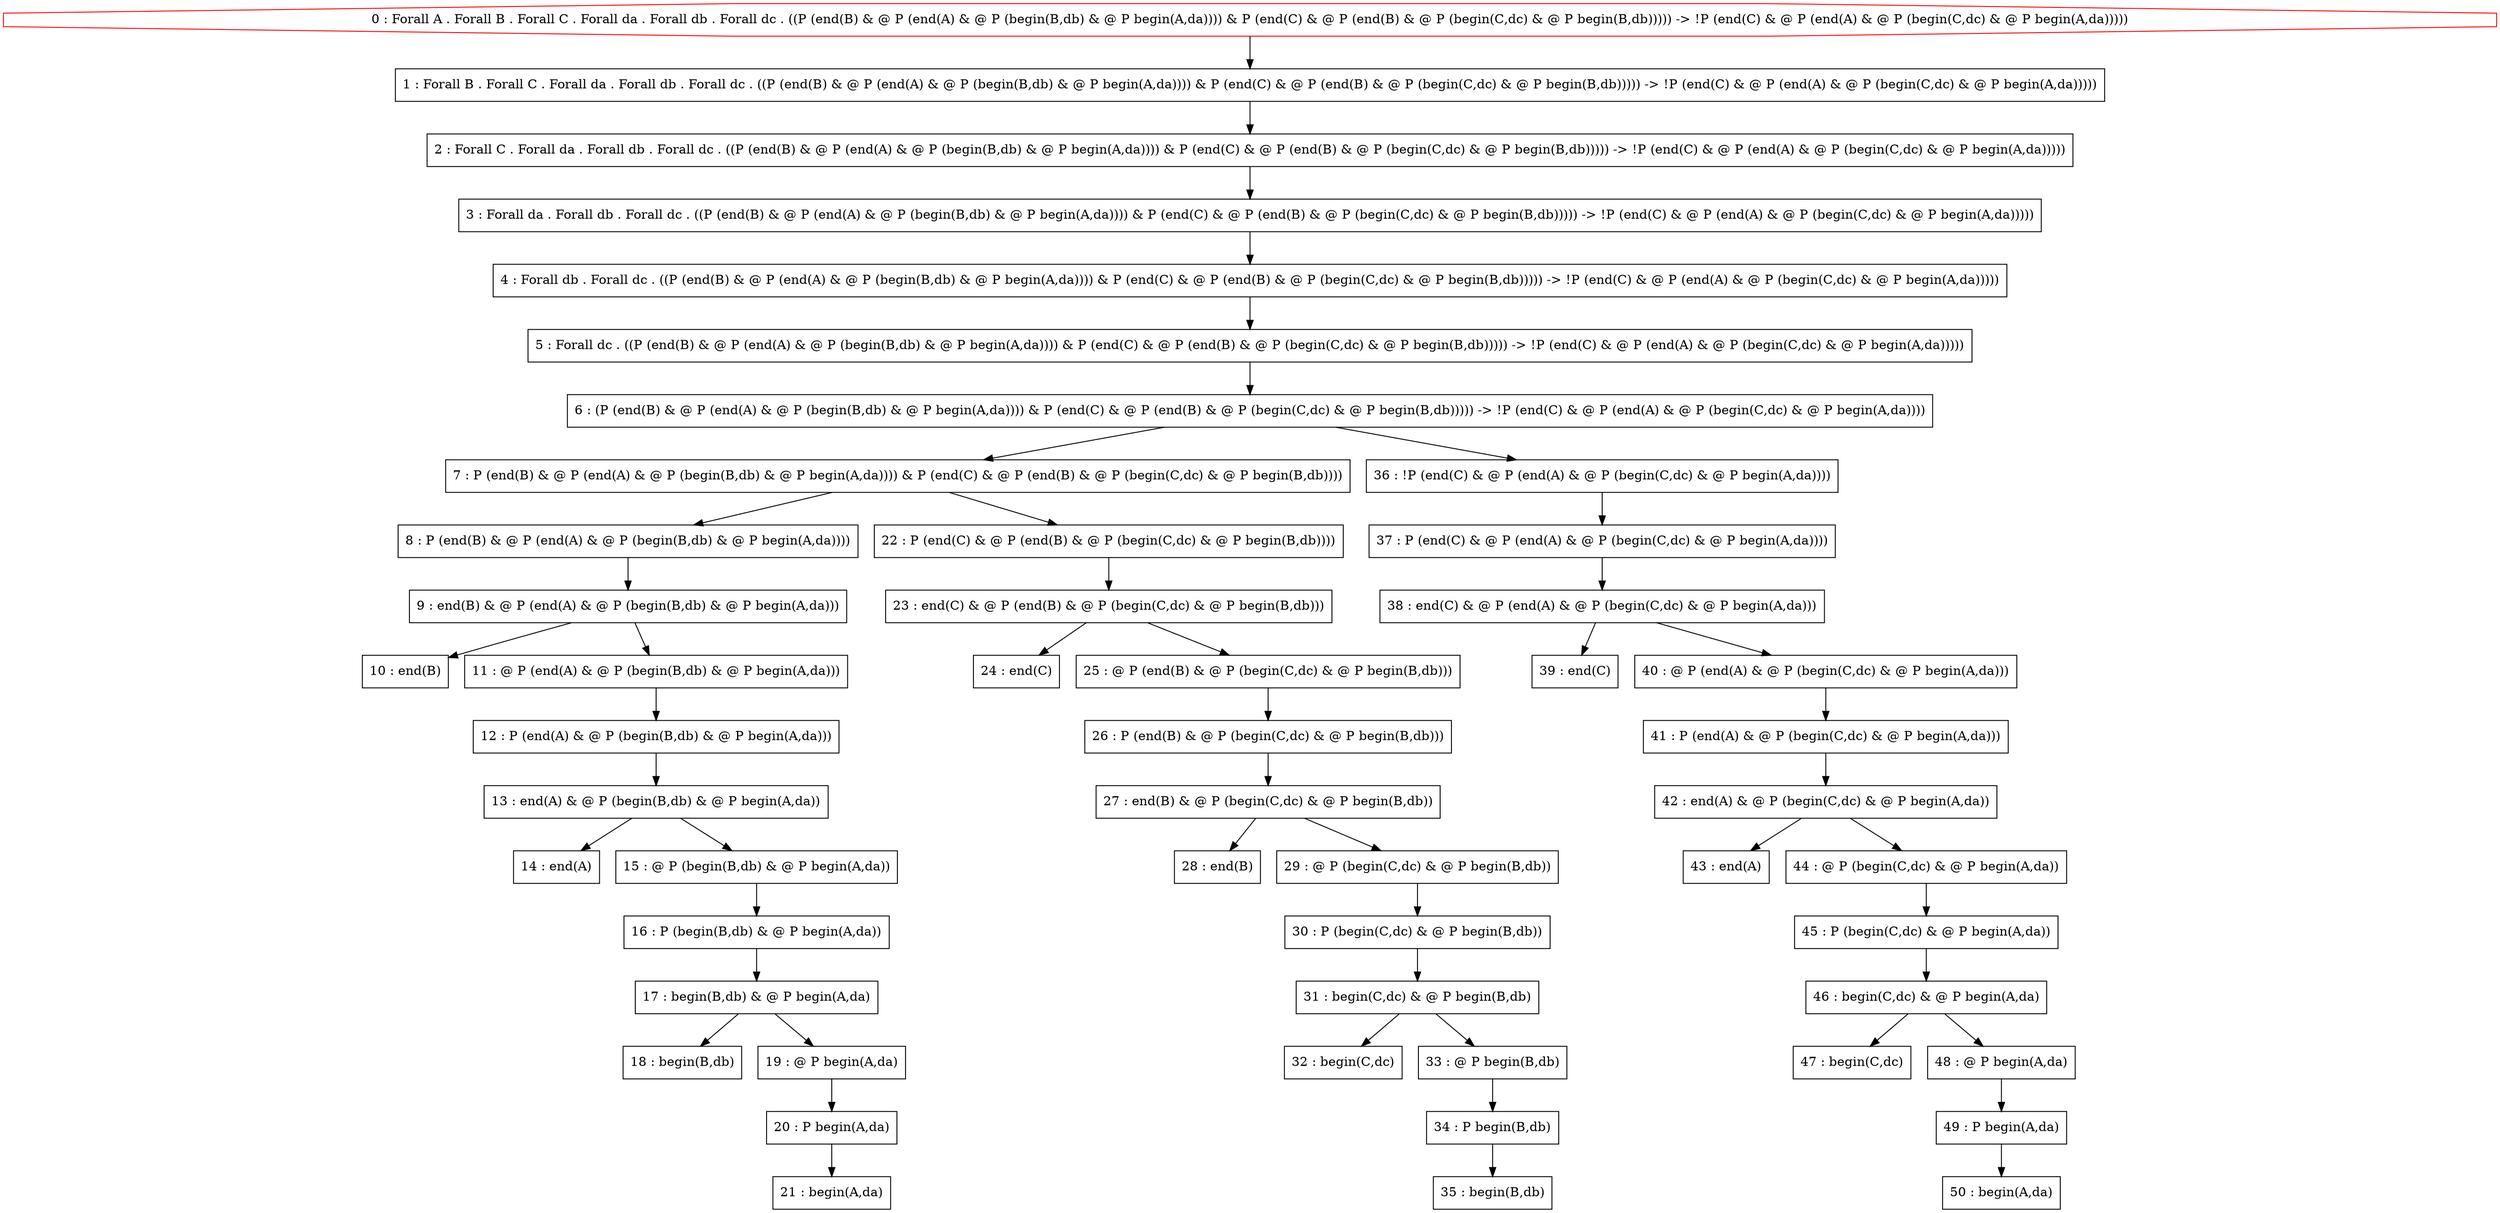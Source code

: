 digraph G {
  0 [shape=octagon, color=red, label="0 : Forall A . Forall B . Forall C . Forall da . Forall db . Forall dc . ((P (end(B) & @ P (end(A) & @ P (begin(B,db) & @ P begin(A,da)))) & P (end(C) & @ P (end(B) & @ P (begin(C,dc) & @ P begin(B,db))))) -> !P (end(C) & @ P (end(A) & @ P (begin(C,dc) & @ P begin(A,da)))))"]
  1 [shape=box, label="1 : Forall B . Forall C . Forall da . Forall db . Forall dc . ((P (end(B) & @ P (end(A) & @ P (begin(B,db) & @ P begin(A,da)))) & P (end(C) & @ P (end(B) & @ P (begin(C,dc) & @ P begin(B,db))))) -> !P (end(C) & @ P (end(A) & @ P (begin(C,dc) & @ P begin(A,da)))))"]
  2 [shape=box, label="2 : Forall C . Forall da . Forall db . Forall dc . ((P (end(B) & @ P (end(A) & @ P (begin(B,db) & @ P begin(A,da)))) & P (end(C) & @ P (end(B) & @ P (begin(C,dc) & @ P begin(B,db))))) -> !P (end(C) & @ P (end(A) & @ P (begin(C,dc) & @ P begin(A,da)))))"]
  3 [shape=box, label="3 : Forall da . Forall db . Forall dc . ((P (end(B) & @ P (end(A) & @ P (begin(B,db) & @ P begin(A,da)))) & P (end(C) & @ P (end(B) & @ P (begin(C,dc) & @ P begin(B,db))))) -> !P (end(C) & @ P (end(A) & @ P (begin(C,dc) & @ P begin(A,da)))))"]
  4 [shape=box, label="4 : Forall db . Forall dc . ((P (end(B) & @ P (end(A) & @ P (begin(B,db) & @ P begin(A,da)))) & P (end(C) & @ P (end(B) & @ P (begin(C,dc) & @ P begin(B,db))))) -> !P (end(C) & @ P (end(A) & @ P (begin(C,dc) & @ P begin(A,da)))))"]
  5 [shape=box, label="5 : Forall dc . ((P (end(B) & @ P (end(A) & @ P (begin(B,db) & @ P begin(A,da)))) & P (end(C) & @ P (end(B) & @ P (begin(C,dc) & @ P begin(B,db))))) -> !P (end(C) & @ P (end(A) & @ P (begin(C,dc) & @ P begin(A,da)))))"]
  6 [shape=box, label="6 : (P (end(B) & @ P (end(A) & @ P (begin(B,db) & @ P begin(A,da)))) & P (end(C) & @ P (end(B) & @ P (begin(C,dc) & @ P begin(B,db))))) -> !P (end(C) & @ P (end(A) & @ P (begin(C,dc) & @ P begin(A,da))))"]
  7 [shape=box, label="7 : P (end(B) & @ P (end(A) & @ P (begin(B,db) & @ P begin(A,da)))) & P (end(C) & @ P (end(B) & @ P (begin(C,dc) & @ P begin(B,db))))"]
  8 [shape=box, label="8 : P (end(B) & @ P (end(A) & @ P (begin(B,db) & @ P begin(A,da))))"]
  9 [shape=box, label="9 : end(B) & @ P (end(A) & @ P (begin(B,db) & @ P begin(A,da)))"]
  10 [shape=box, label="10 : end(B)"]
  11 [shape=box, label="11 : @ P (end(A) & @ P (begin(B,db) & @ P begin(A,da)))"]
  12 [shape=box, label="12 : P (end(A) & @ P (begin(B,db) & @ P begin(A,da)))"]
  13 [shape=box, label="13 : end(A) & @ P (begin(B,db) & @ P begin(A,da))"]
  14 [shape=box, label="14 : end(A)"]
  15 [shape=box, label="15 : @ P (begin(B,db) & @ P begin(A,da))"]
  16 [shape=box, label="16 : P (begin(B,db) & @ P begin(A,da))"]
  17 [shape=box, label="17 : begin(B,db) & @ P begin(A,da)"]
  18 [shape=box, label="18 : begin(B,db)"]
  19 [shape=box, label="19 : @ P begin(A,da)"]
  20 [shape=box, label="20 : P begin(A,da)"]
  21 [shape=box, label="21 : begin(A,da)"]
  20 -> 21
  19 -> 20
  17 -> 18
  17 -> 19
  16 -> 17
  15 -> 16
  13 -> 14
  13 -> 15
  12 -> 13
  11 -> 12
  9 -> 10
  9 -> 11
  8 -> 9
  22 [shape=box, label="22 : P (end(C) & @ P (end(B) & @ P (begin(C,dc) & @ P begin(B,db))))"]
  23 [shape=box, label="23 : end(C) & @ P (end(B) & @ P (begin(C,dc) & @ P begin(B,db)))"]
  24 [shape=box, label="24 : end(C)"]
  25 [shape=box, label="25 : @ P (end(B) & @ P (begin(C,dc) & @ P begin(B,db)))"]
  26 [shape=box, label="26 : P (end(B) & @ P (begin(C,dc) & @ P begin(B,db)))"]
  27 [shape=box, label="27 : end(B) & @ P (begin(C,dc) & @ P begin(B,db))"]
  28 [shape=box, label="28 : end(B)"]
  29 [shape=box, label="29 : @ P (begin(C,dc) & @ P begin(B,db))"]
  30 [shape=box, label="30 : P (begin(C,dc) & @ P begin(B,db))"]
  31 [shape=box, label="31 : begin(C,dc) & @ P begin(B,db)"]
  32 [shape=box, label="32 : begin(C,dc)"]
  33 [shape=box, label="33 : @ P begin(B,db)"]
  34 [shape=box, label="34 : P begin(B,db)"]
  35 [shape=box, label="35 : begin(B,db)"]
  34 -> 35
  33 -> 34
  31 -> 32
  31 -> 33
  30 -> 31
  29 -> 30
  27 -> 28
  27 -> 29
  26 -> 27
  25 -> 26
  23 -> 24
  23 -> 25
  22 -> 23
  7 -> 8
  7 -> 22
  36 [shape=box, label="36 : !P (end(C) & @ P (end(A) & @ P (begin(C,dc) & @ P begin(A,da))))"]
  37 [shape=box, label="37 : P (end(C) & @ P (end(A) & @ P (begin(C,dc) & @ P begin(A,da))))"]
  38 [shape=box, label="38 : end(C) & @ P (end(A) & @ P (begin(C,dc) & @ P begin(A,da)))"]
  39 [shape=box, label="39 : end(C)"]
  40 [shape=box, label="40 : @ P (end(A) & @ P (begin(C,dc) & @ P begin(A,da)))"]
  41 [shape=box, label="41 : P (end(A) & @ P (begin(C,dc) & @ P begin(A,da)))"]
  42 [shape=box, label="42 : end(A) & @ P (begin(C,dc) & @ P begin(A,da))"]
  43 [shape=box, label="43 : end(A)"]
  44 [shape=box, label="44 : @ P (begin(C,dc) & @ P begin(A,da))"]
  45 [shape=box, label="45 : P (begin(C,dc) & @ P begin(A,da))"]
  46 [shape=box, label="46 : begin(C,dc) & @ P begin(A,da)"]
  47 [shape=box, label="47 : begin(C,dc)"]
  48 [shape=box, label="48 : @ P begin(A,da)"]
  49 [shape=box, label="49 : P begin(A,da)"]
  50 [shape=box, label="50 : begin(A,da)"]
  49 -> 50
  48 -> 49
  46 -> 47
  46 -> 48
  45 -> 46
  44 -> 45
  42 -> 43
  42 -> 44
  41 -> 42
  40 -> 41
  38 -> 39
  38 -> 40
  37 -> 38
  36 -> 37
  6 -> 7
  6 -> 36
  5 -> 6
  4 -> 5
  3 -> 4
  2 -> 3
  1 -> 2
  0 -> 1
}
